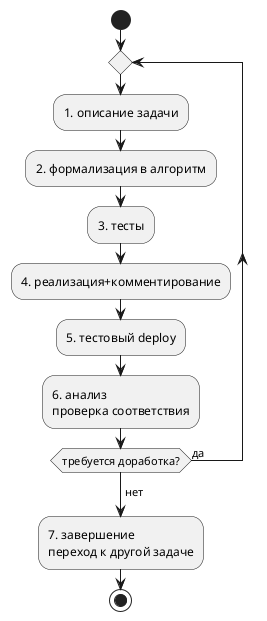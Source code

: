@startuml
start

repeat
  :1. описание задачи;
  :2. формализация в алгоритм;
  :3. тесты;
  :4. реализация+комментирование;
  :5. тестовый deploy;
  :6. анализ\nпроверка соответствия;
repeat while (требуется доработка?) is (да)
->нет;
:7. завершение\nпереход к другой задаче;

stop

@enduml